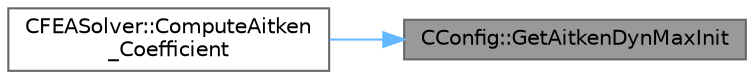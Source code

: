 digraph "CConfig::GetAitkenDynMaxInit"
{
 // LATEX_PDF_SIZE
  bgcolor="transparent";
  edge [fontname=Helvetica,fontsize=10,labelfontname=Helvetica,labelfontsize=10];
  node [fontname=Helvetica,fontsize=10,shape=box,height=0.2,width=0.4];
  rankdir="RL";
  Node1 [id="Node000001",label="CConfig::GetAitkenDynMaxInit",height=0.2,width=0.4,color="gray40", fillcolor="grey60", style="filled", fontcolor="black",tooltip="Get Aitken's maximum relaxation parameter for dynamic relaxation cases and first iteration."];
  Node1 -> Node2 [id="edge1_Node000001_Node000002",dir="back",color="steelblue1",style="solid",tooltip=" "];
  Node2 [id="Node000002",label="CFEASolver::ComputeAitken\l_Coefficient",height=0.2,width=0.4,color="grey40", fillcolor="white", style="filled",URL="$classCFEASolver.html#a156f56cb6deb953168b9d1492d3863a6",tooltip="Computation of Aitken's coefficient."];
}
